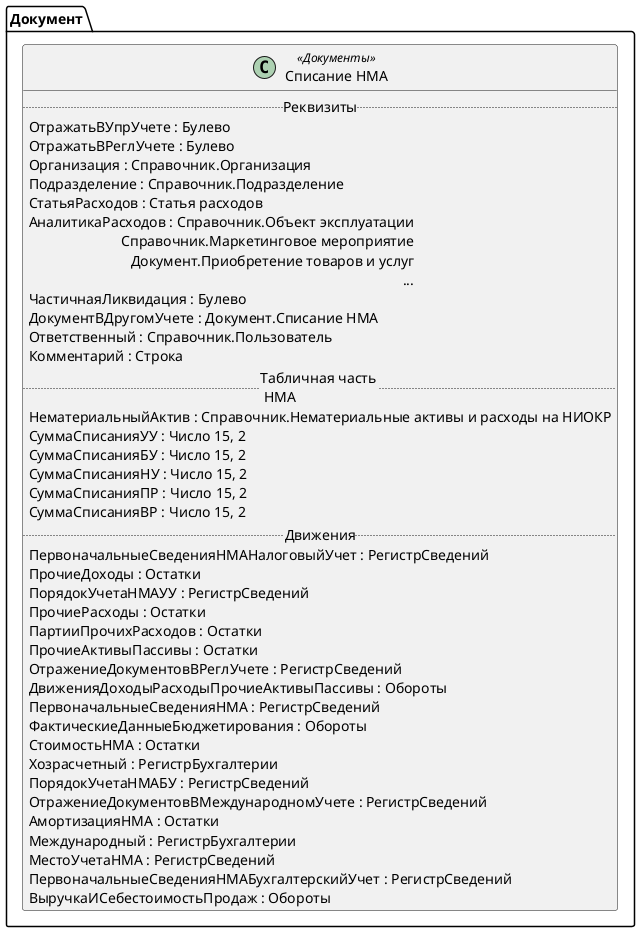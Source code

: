 ﻿@startuml СписаниеНМА2_4
'!include templates.wsd
'..\include templates.wsd
class Документ.СписаниеНМА2_4 as "Списание НМА" <<Документы>>
{
..Реквизиты..
ОтражатьВУпрУчете : Булево
ОтражатьВРеглУчете : Булево
Организация : Справочник.Организация
Подразделение : Справочник.Подразделение
СтатьяРасходов : Статья расходов
АналитикаРасходов : Справочник.Объект эксплуатации\rСправочник.Маркетинговое мероприятие\rДокумент.Приобретение товаров и услуг\r...
ЧастичнаяЛиквидация : Булево
ДокументВДругомУчете : Документ.Списание НМА
Ответственный : Справочник.Пользователь
Комментарий : Строка
..Табличная часть \n НМА..
НематериальныйАктив : Справочник.Нематериальные активы и расходы на НИОКР
СуммаСписанияУУ : Число 15, 2
СуммаСписанияБУ : Число 15, 2
СуммаСписанияНУ : Число 15, 2
СуммаСписанияПР : Число 15, 2
СуммаСписанияВР : Число 15, 2
..Движения..
ПервоначальныеСведенияНМАНалоговыйУчет : РегистрСведений
ПрочиеДоходы : Остатки
ПорядокУчетаНМАУУ : РегистрСведений
ПрочиеРасходы : Остатки
ПартииПрочихРасходов : Остатки
ПрочиеАктивыПассивы : Остатки
ОтражениеДокументовВРеглУчете : РегистрСведений
ДвиженияДоходыРасходыПрочиеАктивыПассивы : Обороты
ПервоначальныеСведенияНМА : РегистрСведений
ФактическиеДанныеБюджетирования : Обороты
СтоимостьНМА : Остатки
Хозрасчетный : РегистрБухгалтерии
ПорядокУчетаНМАБУ : РегистрСведений
ОтражениеДокументовВМеждународномУчете : РегистрСведений
АмортизацияНМА : Остатки
Международный : РегистрБухгалтерии
МестоУчетаНМА : РегистрСведений
ПервоначальныеСведенияНМАБухгалтерскийУчет : РегистрСведений
ВыручкаИСебестоимостьПродаж : Обороты
}
@enduml
